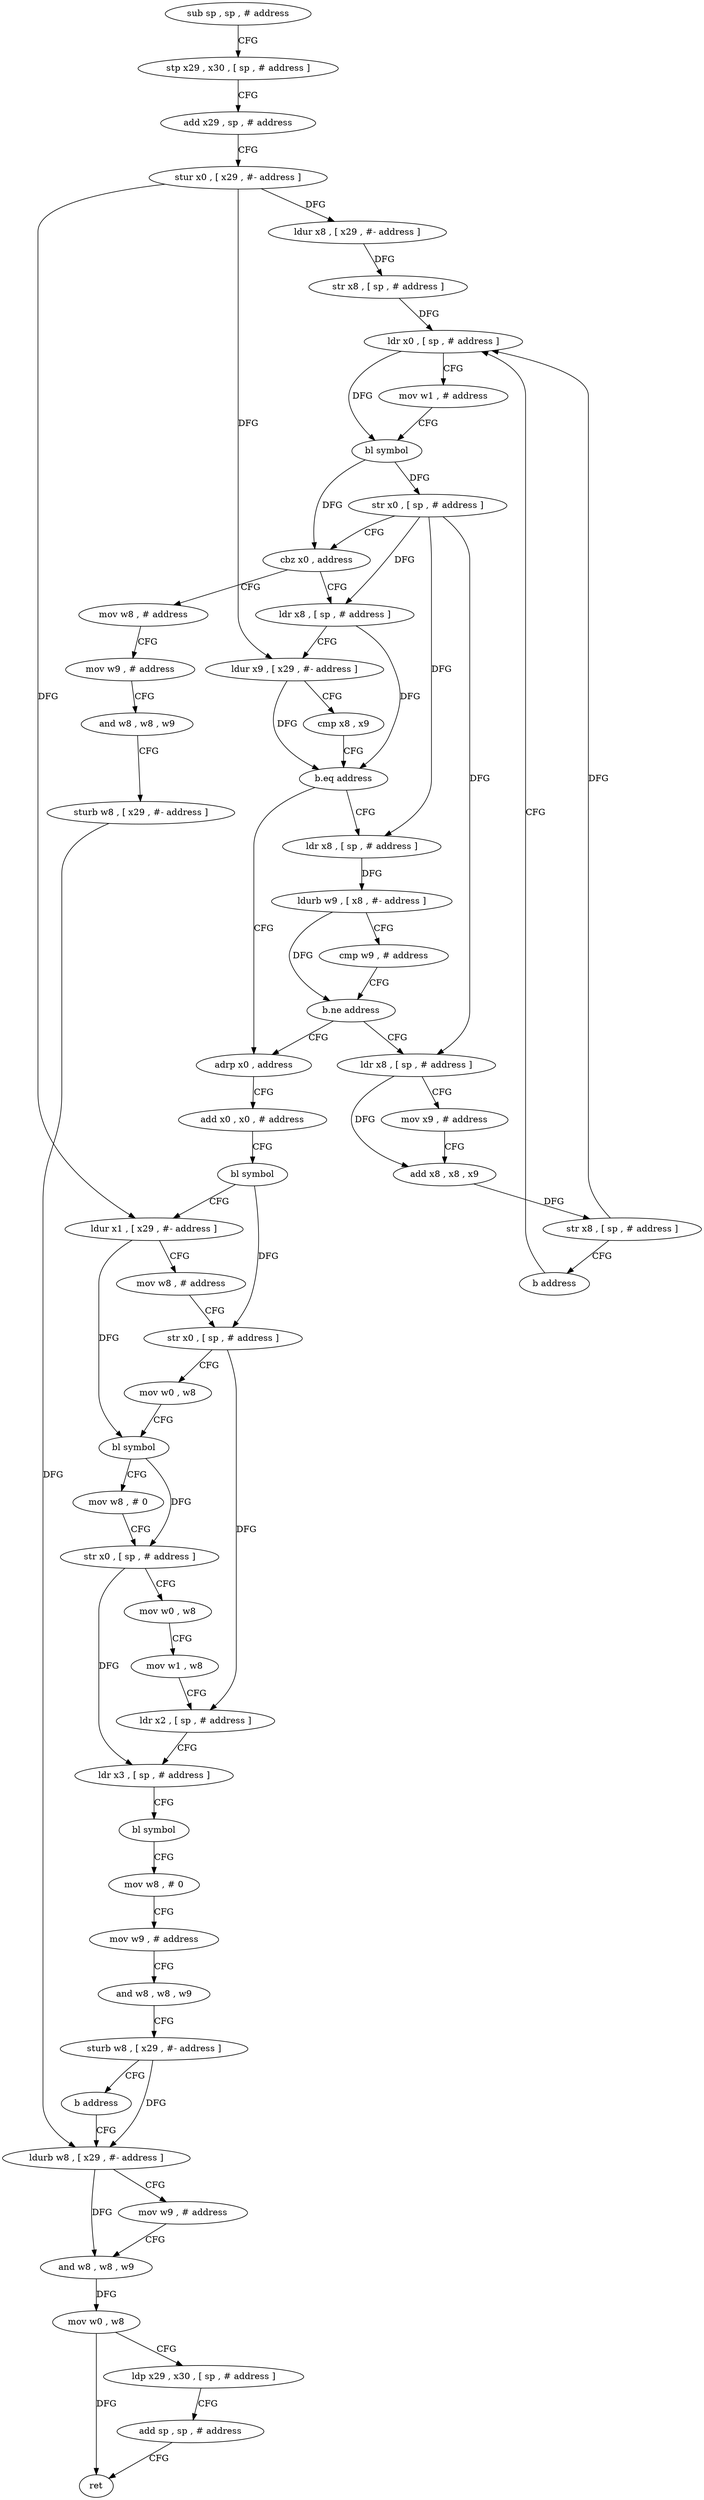 digraph "func" {
"4202648" [label = "sub sp , sp , # address" ]
"4202652" [label = "stp x29 , x30 , [ sp , # address ]" ]
"4202656" [label = "add x29 , sp , # address" ]
"4202660" [label = "stur x0 , [ x29 , #- address ]" ]
"4202664" [label = "ldur x8 , [ x29 , #- address ]" ]
"4202668" [label = "str x8 , [ sp , # address ]" ]
"4202672" [label = "ldr x0 , [ sp , # address ]" ]
"4202824" [label = "mov w8 , # address" ]
"4202828" [label = "mov w9 , # address" ]
"4202832" [label = "and w8 , w8 , w9" ]
"4202836" [label = "sturb w8 , [ x29 , #- address ]" ]
"4202840" [label = "ldurb w8 , [ x29 , #- address ]" ]
"4202692" [label = "ldr x8 , [ sp , # address ]" ]
"4202696" [label = "ldur x9 , [ x29 , #- address ]" ]
"4202700" [label = "cmp x8 , x9" ]
"4202704" [label = "b.eq address" ]
"4202724" [label = "adrp x0 , address" ]
"4202708" [label = "ldr x8 , [ sp , # address ]" ]
"4202728" [label = "add x0 , x0 , # address" ]
"4202732" [label = "bl symbol" ]
"4202736" [label = "ldur x1 , [ x29 , #- address ]" ]
"4202740" [label = "mov w8 , # address" ]
"4202744" [label = "str x0 , [ sp , # address ]" ]
"4202748" [label = "mov w0 , w8" ]
"4202752" [label = "bl symbol" ]
"4202756" [label = "mov w8 , # 0" ]
"4202760" [label = "str x0 , [ sp , # address ]" ]
"4202764" [label = "mov w0 , w8" ]
"4202768" [label = "mov w1 , w8" ]
"4202772" [label = "ldr x2 , [ sp , # address ]" ]
"4202776" [label = "ldr x3 , [ sp , # address ]" ]
"4202780" [label = "bl symbol" ]
"4202784" [label = "mov w8 , # 0" ]
"4202788" [label = "mov w9 , # address" ]
"4202792" [label = "and w8 , w8 , w9" ]
"4202796" [label = "sturb w8 , [ x29 , #- address ]" ]
"4202800" [label = "b address" ]
"4202712" [label = "ldurb w9 , [ x8 , #- address ]" ]
"4202716" [label = "cmp w9 , # address" ]
"4202720" [label = "b.ne address" ]
"4202804" [label = "ldr x8 , [ sp , # address ]" ]
"4202844" [label = "mov w9 , # address" ]
"4202848" [label = "and w8 , w8 , w9" ]
"4202852" [label = "mov w0 , w8" ]
"4202856" [label = "ldp x29 , x30 , [ sp , # address ]" ]
"4202860" [label = "add sp , sp , # address" ]
"4202864" [label = "ret" ]
"4202808" [label = "mov x9 , # address" ]
"4202812" [label = "add x8 , x8 , x9" ]
"4202816" [label = "str x8 , [ sp , # address ]" ]
"4202820" [label = "b address" ]
"4202676" [label = "mov w1 , # address" ]
"4202680" [label = "bl symbol" ]
"4202684" [label = "str x0 , [ sp , # address ]" ]
"4202688" [label = "cbz x0 , address" ]
"4202648" -> "4202652" [ label = "CFG" ]
"4202652" -> "4202656" [ label = "CFG" ]
"4202656" -> "4202660" [ label = "CFG" ]
"4202660" -> "4202664" [ label = "DFG" ]
"4202660" -> "4202696" [ label = "DFG" ]
"4202660" -> "4202736" [ label = "DFG" ]
"4202664" -> "4202668" [ label = "DFG" ]
"4202668" -> "4202672" [ label = "DFG" ]
"4202672" -> "4202676" [ label = "CFG" ]
"4202672" -> "4202680" [ label = "DFG" ]
"4202824" -> "4202828" [ label = "CFG" ]
"4202828" -> "4202832" [ label = "CFG" ]
"4202832" -> "4202836" [ label = "CFG" ]
"4202836" -> "4202840" [ label = "DFG" ]
"4202840" -> "4202844" [ label = "CFG" ]
"4202840" -> "4202848" [ label = "DFG" ]
"4202692" -> "4202696" [ label = "CFG" ]
"4202692" -> "4202704" [ label = "DFG" ]
"4202696" -> "4202700" [ label = "CFG" ]
"4202696" -> "4202704" [ label = "DFG" ]
"4202700" -> "4202704" [ label = "CFG" ]
"4202704" -> "4202724" [ label = "CFG" ]
"4202704" -> "4202708" [ label = "CFG" ]
"4202724" -> "4202728" [ label = "CFG" ]
"4202708" -> "4202712" [ label = "DFG" ]
"4202728" -> "4202732" [ label = "CFG" ]
"4202732" -> "4202736" [ label = "CFG" ]
"4202732" -> "4202744" [ label = "DFG" ]
"4202736" -> "4202740" [ label = "CFG" ]
"4202736" -> "4202752" [ label = "DFG" ]
"4202740" -> "4202744" [ label = "CFG" ]
"4202744" -> "4202748" [ label = "CFG" ]
"4202744" -> "4202772" [ label = "DFG" ]
"4202748" -> "4202752" [ label = "CFG" ]
"4202752" -> "4202756" [ label = "CFG" ]
"4202752" -> "4202760" [ label = "DFG" ]
"4202756" -> "4202760" [ label = "CFG" ]
"4202760" -> "4202764" [ label = "CFG" ]
"4202760" -> "4202776" [ label = "DFG" ]
"4202764" -> "4202768" [ label = "CFG" ]
"4202768" -> "4202772" [ label = "CFG" ]
"4202772" -> "4202776" [ label = "CFG" ]
"4202776" -> "4202780" [ label = "CFG" ]
"4202780" -> "4202784" [ label = "CFG" ]
"4202784" -> "4202788" [ label = "CFG" ]
"4202788" -> "4202792" [ label = "CFG" ]
"4202792" -> "4202796" [ label = "CFG" ]
"4202796" -> "4202800" [ label = "CFG" ]
"4202796" -> "4202840" [ label = "DFG" ]
"4202800" -> "4202840" [ label = "CFG" ]
"4202712" -> "4202716" [ label = "CFG" ]
"4202712" -> "4202720" [ label = "DFG" ]
"4202716" -> "4202720" [ label = "CFG" ]
"4202720" -> "4202804" [ label = "CFG" ]
"4202720" -> "4202724" [ label = "CFG" ]
"4202804" -> "4202808" [ label = "CFG" ]
"4202804" -> "4202812" [ label = "DFG" ]
"4202844" -> "4202848" [ label = "CFG" ]
"4202848" -> "4202852" [ label = "DFG" ]
"4202852" -> "4202856" [ label = "CFG" ]
"4202852" -> "4202864" [ label = "DFG" ]
"4202856" -> "4202860" [ label = "CFG" ]
"4202860" -> "4202864" [ label = "CFG" ]
"4202808" -> "4202812" [ label = "CFG" ]
"4202812" -> "4202816" [ label = "DFG" ]
"4202816" -> "4202820" [ label = "CFG" ]
"4202816" -> "4202672" [ label = "DFG" ]
"4202820" -> "4202672" [ label = "CFG" ]
"4202676" -> "4202680" [ label = "CFG" ]
"4202680" -> "4202684" [ label = "DFG" ]
"4202680" -> "4202688" [ label = "DFG" ]
"4202684" -> "4202688" [ label = "CFG" ]
"4202684" -> "4202692" [ label = "DFG" ]
"4202684" -> "4202708" [ label = "DFG" ]
"4202684" -> "4202804" [ label = "DFG" ]
"4202688" -> "4202824" [ label = "CFG" ]
"4202688" -> "4202692" [ label = "CFG" ]
}
